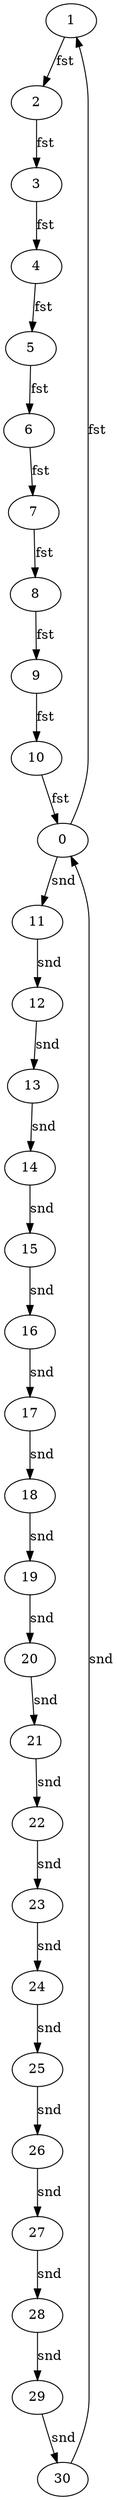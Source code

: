 digraph  {
1;
2;
3;
4;
5;
6;
7;
8;
9;
10;
0;
11;
12;
13;
14;
15;
16;
17;
18;
19;
20;
21;
22;
23;
24;
25;
26;
27;
28;
29;
30;
1 -> 2 [key=0, label=fst];
2 -> 3 [key=0, label=fst];
3 -> 4 [key=0, label=fst];
4 -> 5 [key=0, label=fst];
5 -> 6 [key=0, label=fst];
6 -> 7 [key=0, label=fst];
7 -> 8 [key=0, label=fst];
8 -> 9 [key=0, label=fst];
9 -> 10 [key=0, label=fst];
10 -> 0 [key=0, label=fst];
0 -> 1 [key=0, label=fst];
0 -> 11 [key=0, label=snd];
11 -> 12 [key=0, label=snd];
12 -> 13 [key=0, label=snd];
13 -> 14 [key=0, label=snd];
14 -> 15 [key=0, label=snd];
15 -> 16 [key=0, label=snd];
16 -> 17 [key=0, label=snd];
17 -> 18 [key=0, label=snd];
18 -> 19 [key=0, label=snd];
19 -> 20 [key=0, label=snd];
20 -> 21 [key=0, label=snd];
21 -> 22 [key=0, label=snd];
22 -> 23 [key=0, label=snd];
23 -> 24 [key=0, label=snd];
24 -> 25 [key=0, label=snd];
25 -> 26 [key=0, label=snd];
26 -> 27 [key=0, label=snd];
27 -> 28 [key=0, label=snd];
28 -> 29 [key=0, label=snd];
29 -> 30 [key=0, label=snd];
30 -> 0 [key=0, label=snd];
}
